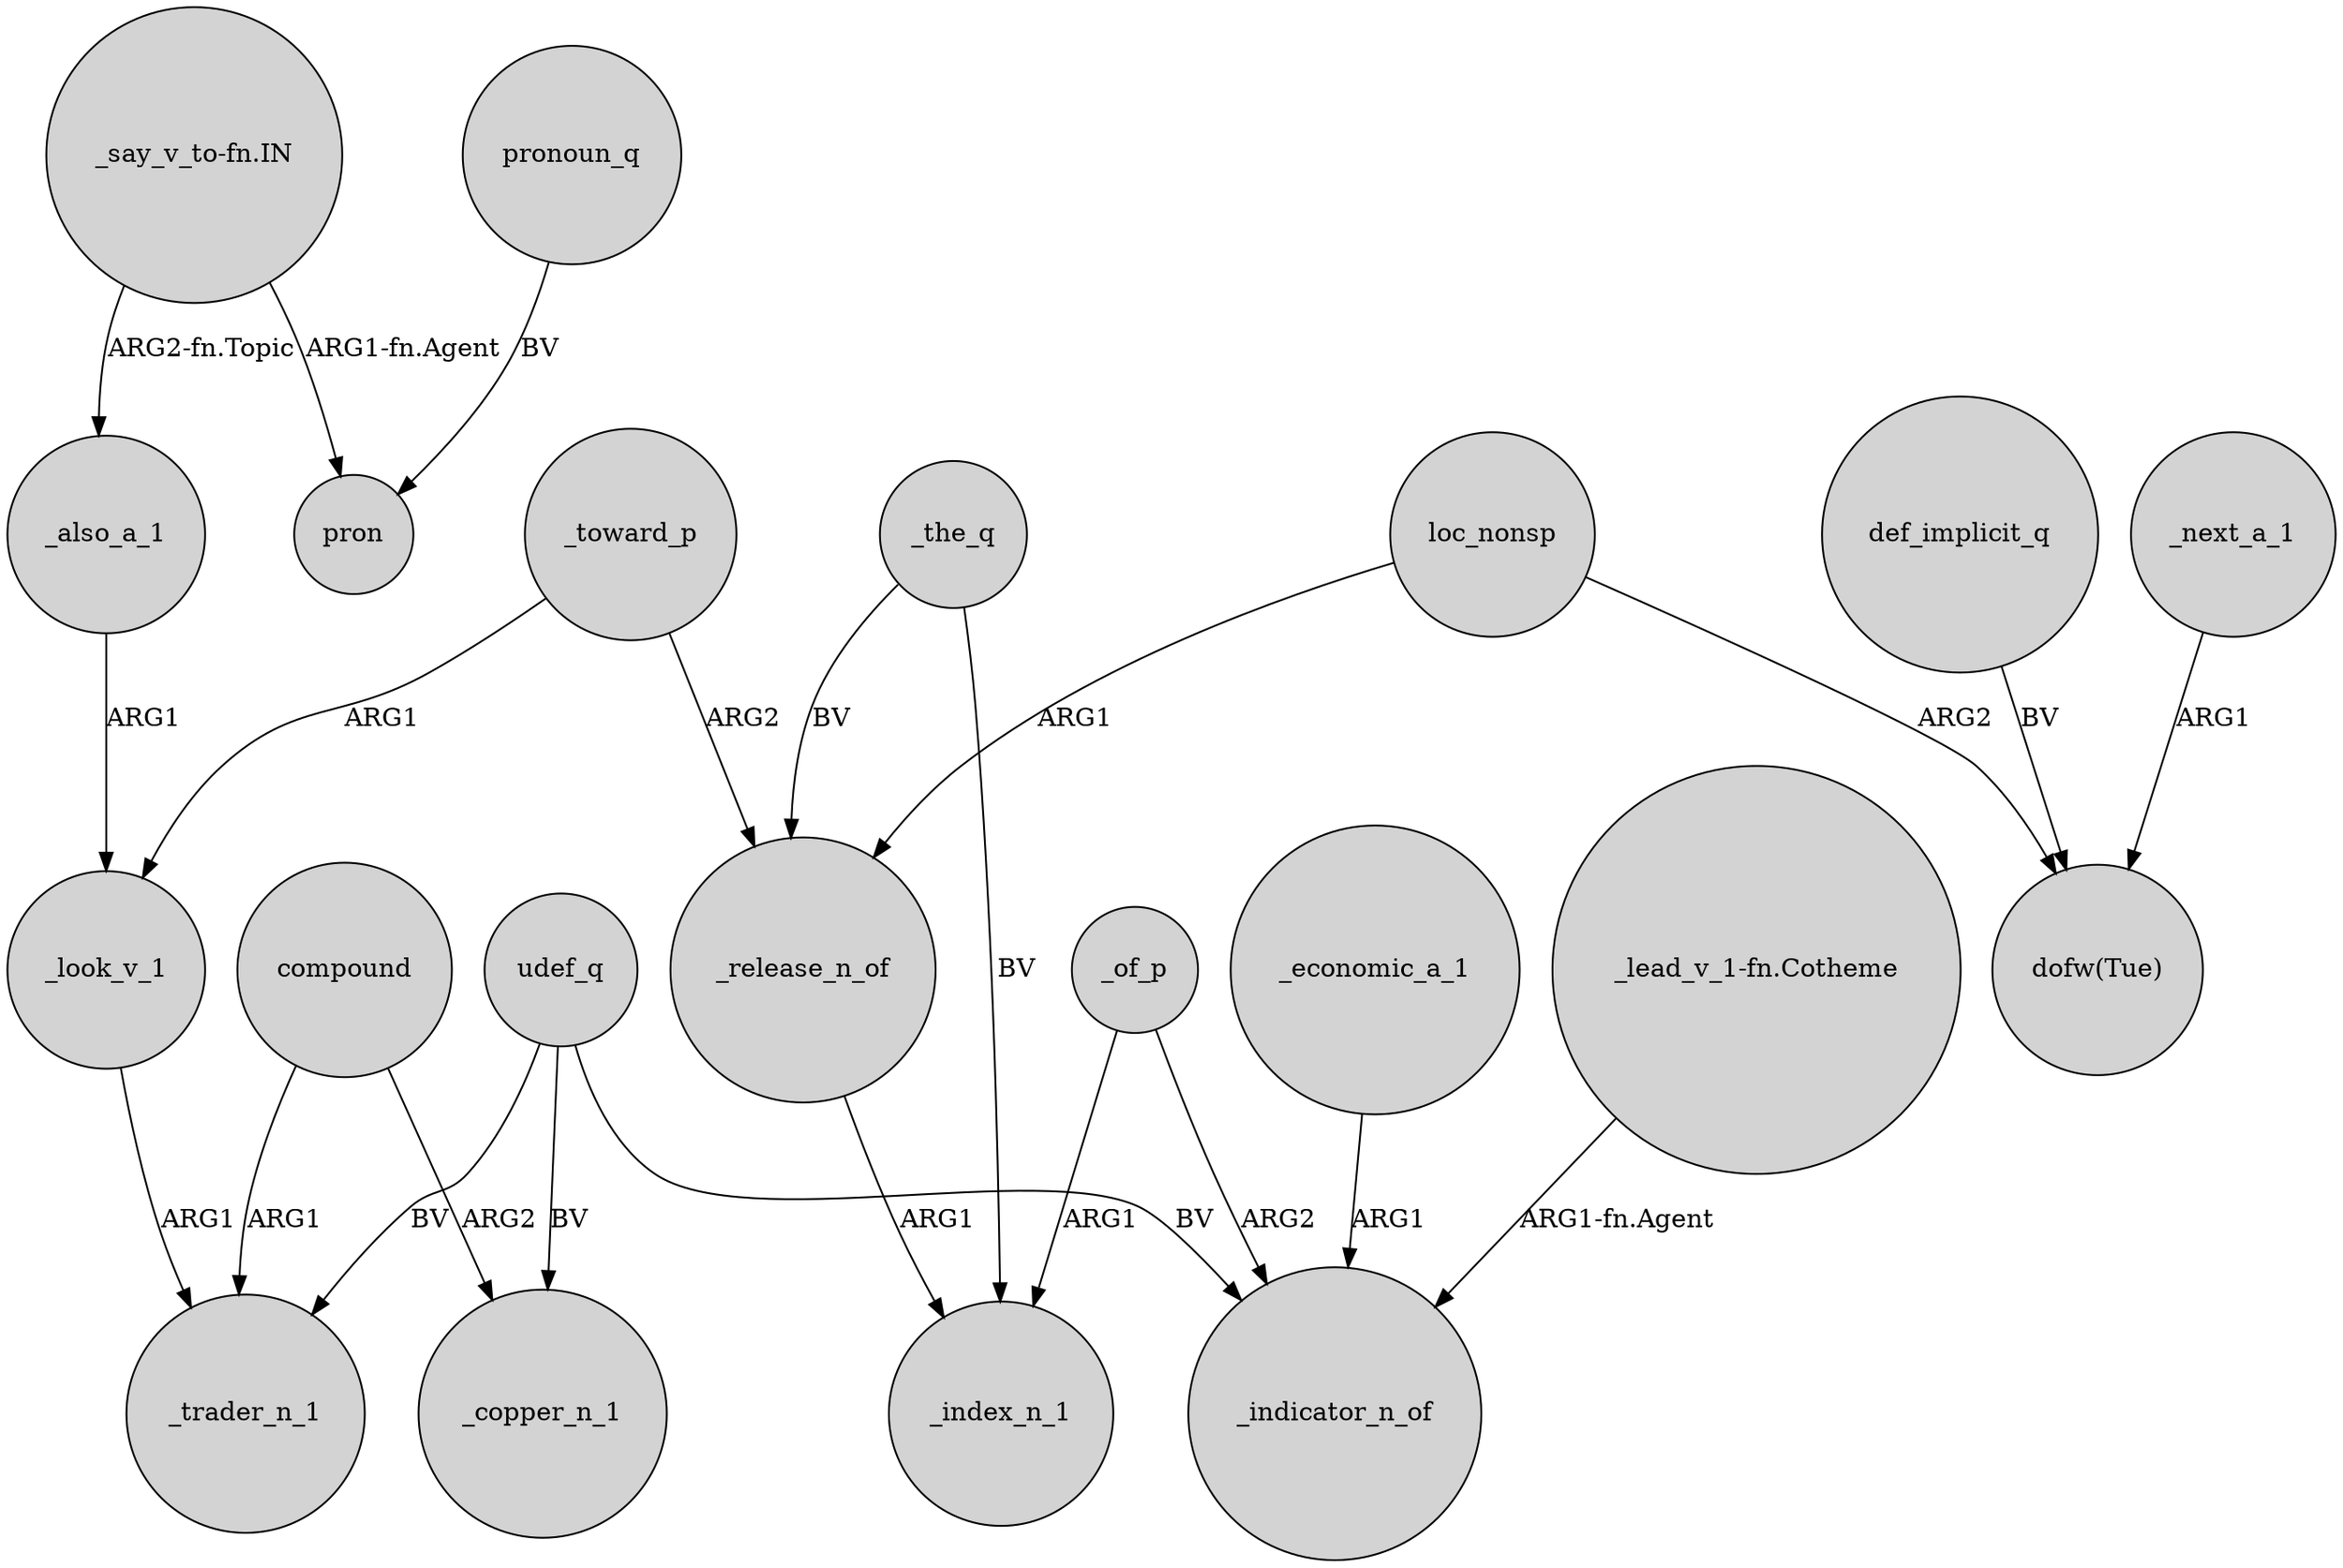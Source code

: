 digraph {
	node [shape=circle style=filled]
	udef_q -> _copper_n_1 [label=BV]
	_toward_p -> _look_v_1 [label=ARG1]
	"_say_v_to-fn.IN" -> _also_a_1 [label="ARG2-fn.Topic"]
	_of_p -> _indicator_n_of [label=ARG2]
	udef_q -> _trader_n_1 [label=BV]
	_toward_p -> _release_n_of [label=ARG2]
	udef_q -> _indicator_n_of [label=BV]
	_of_p -> _index_n_1 [label=ARG1]
	loc_nonsp -> _release_n_of [label=ARG1]
	def_implicit_q -> "dofw(Tue)" [label=BV]
	compound -> _trader_n_1 [label=ARG1]
	_the_q -> _release_n_of [label=BV]
	pronoun_q -> pron [label=BV]
	_economic_a_1 -> _indicator_n_of [label=ARG1]
	_look_v_1 -> _trader_n_1 [label=ARG1]
	loc_nonsp -> "dofw(Tue)" [label=ARG2]
	_also_a_1 -> _look_v_1 [label=ARG1]
	"_say_v_to-fn.IN" -> pron [label="ARG1-fn.Agent"]
	_the_q -> _index_n_1 [label=BV]
	_release_n_of -> _index_n_1 [label=ARG1]
	"_lead_v_1-fn.Cotheme" -> _indicator_n_of [label="ARG1-fn.Agent"]
	compound -> _copper_n_1 [label=ARG2]
	_next_a_1 -> "dofw(Tue)" [label=ARG1]
}
